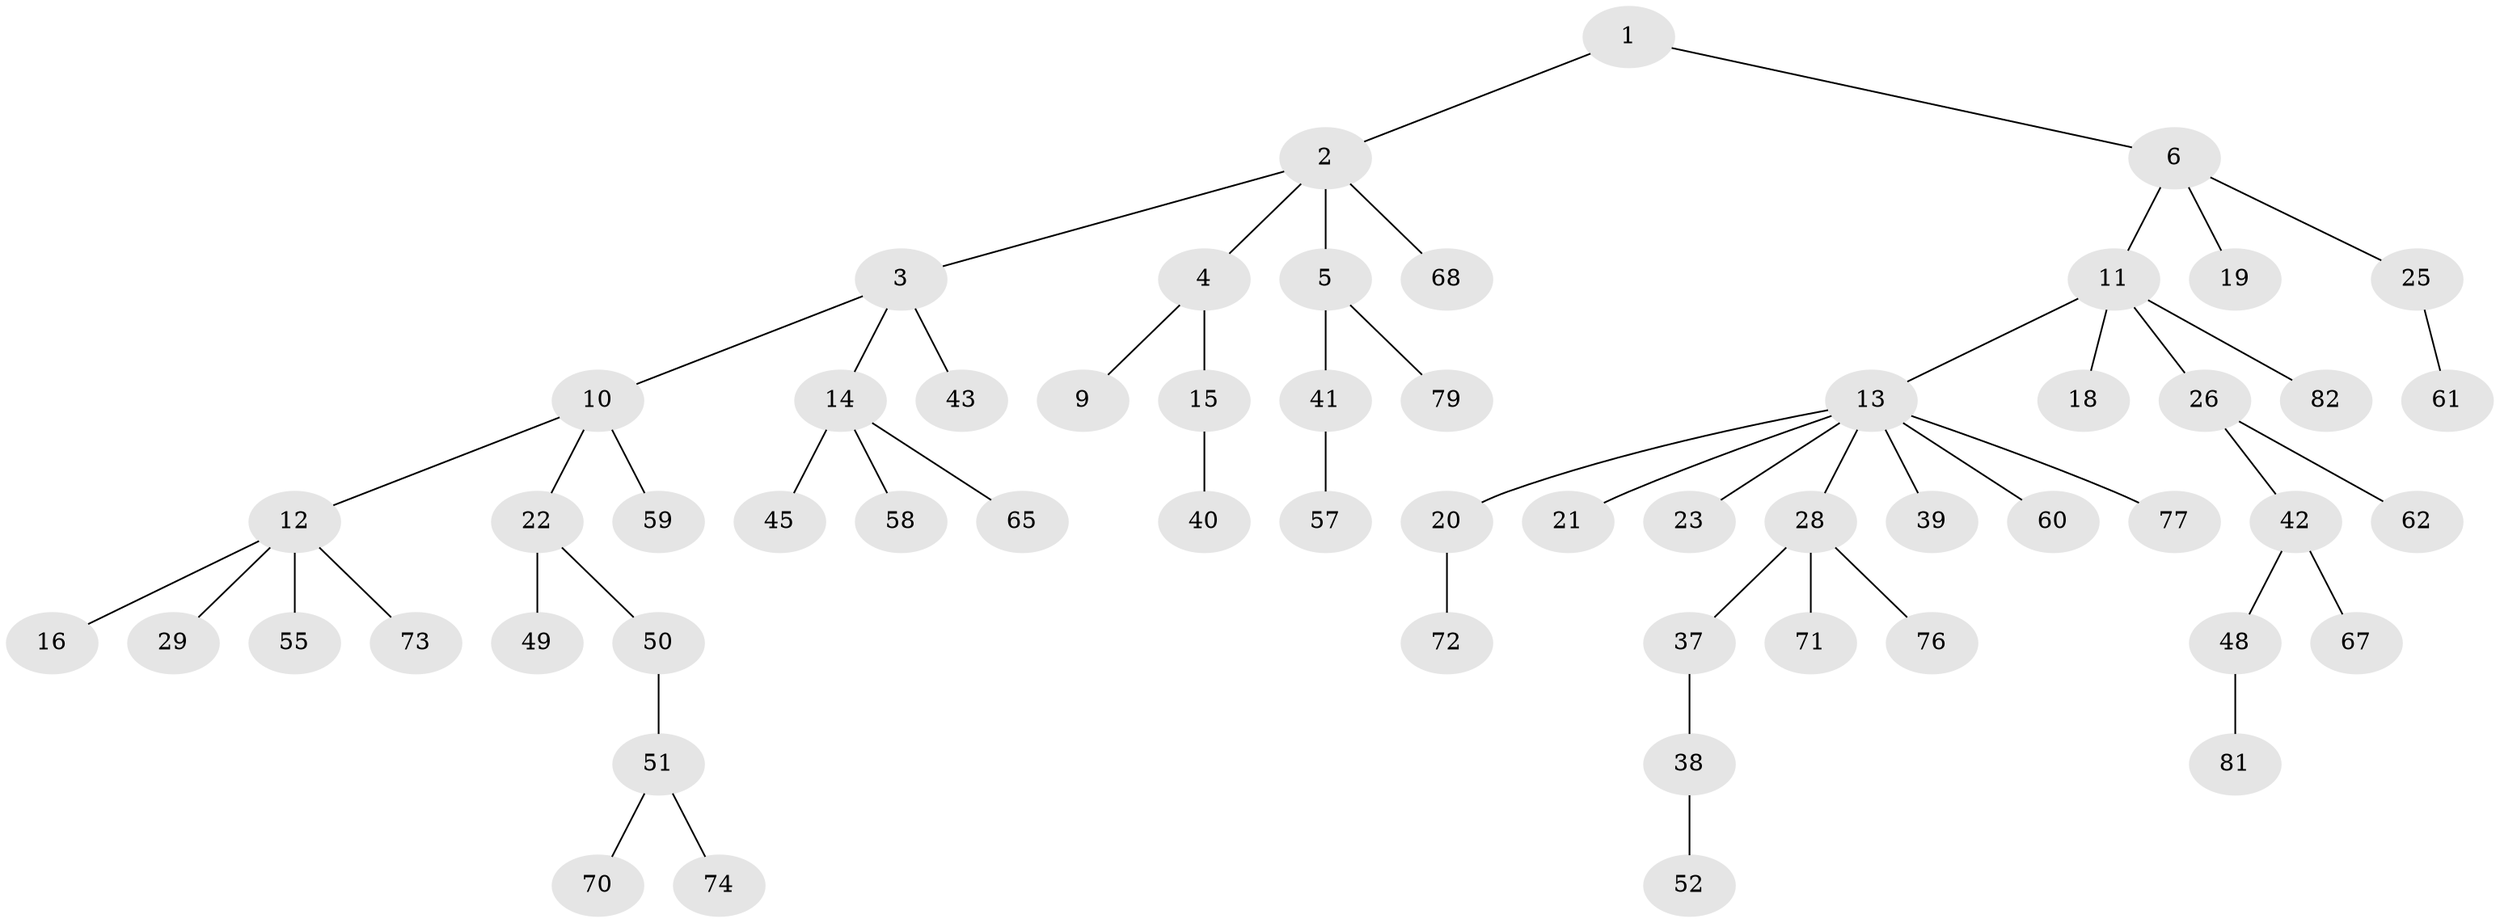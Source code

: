 // Generated by graph-tools (version 1.1) at 2025/24/03/03/25 07:24:08]
// undirected, 57 vertices, 56 edges
graph export_dot {
graph [start="1"]
  node [color=gray90,style=filled];
  1;
  2 [super="+66"];
  3 [super="+8"];
  4 [super="+44"];
  5 [super="+30"];
  6 [super="+7"];
  9 [super="+69"];
  10 [super="+33"];
  11 [super="+31"];
  12 [super="+24"];
  13 [super="+17"];
  14 [super="+32"];
  15 [super="+78"];
  16;
  18;
  19;
  20 [super="+47"];
  21;
  22 [super="+27"];
  23 [super="+35"];
  25;
  26 [super="+34"];
  28 [super="+36"];
  29;
  37;
  38 [super="+75"];
  39 [super="+46"];
  40;
  41 [super="+56"];
  42;
  43;
  45;
  48 [super="+54"];
  49 [super="+53"];
  50 [super="+83"];
  51;
  52;
  55 [super="+63"];
  57;
  58 [super="+64"];
  59;
  60 [super="+80"];
  61;
  62;
  65;
  67;
  68;
  70;
  71;
  72;
  73;
  74;
  76;
  77;
  79;
  81;
  82;
  1 -- 2;
  1 -- 6;
  2 -- 3;
  2 -- 4;
  2 -- 5;
  2 -- 68;
  3 -- 10;
  3 -- 14;
  3 -- 43;
  4 -- 9;
  4 -- 15;
  5 -- 79;
  5 -- 41;
  6 -- 11;
  6 -- 25;
  6 -- 19;
  10 -- 12;
  10 -- 22;
  10 -- 59;
  11 -- 13;
  11 -- 18;
  11 -- 26;
  11 -- 82;
  12 -- 16;
  12 -- 73;
  12 -- 29;
  12 -- 55;
  13 -- 28;
  13 -- 39;
  13 -- 60;
  13 -- 77;
  13 -- 21;
  13 -- 20;
  13 -- 23;
  14 -- 58;
  14 -- 65;
  14 -- 45;
  15 -- 40;
  20 -- 72;
  22 -- 49;
  22 -- 50;
  25 -- 61;
  26 -- 42;
  26 -- 62;
  28 -- 37;
  28 -- 71;
  28 -- 76;
  37 -- 38;
  38 -- 52;
  41 -- 57;
  42 -- 48;
  42 -- 67;
  48 -- 81;
  50 -- 51;
  51 -- 70;
  51 -- 74;
}
